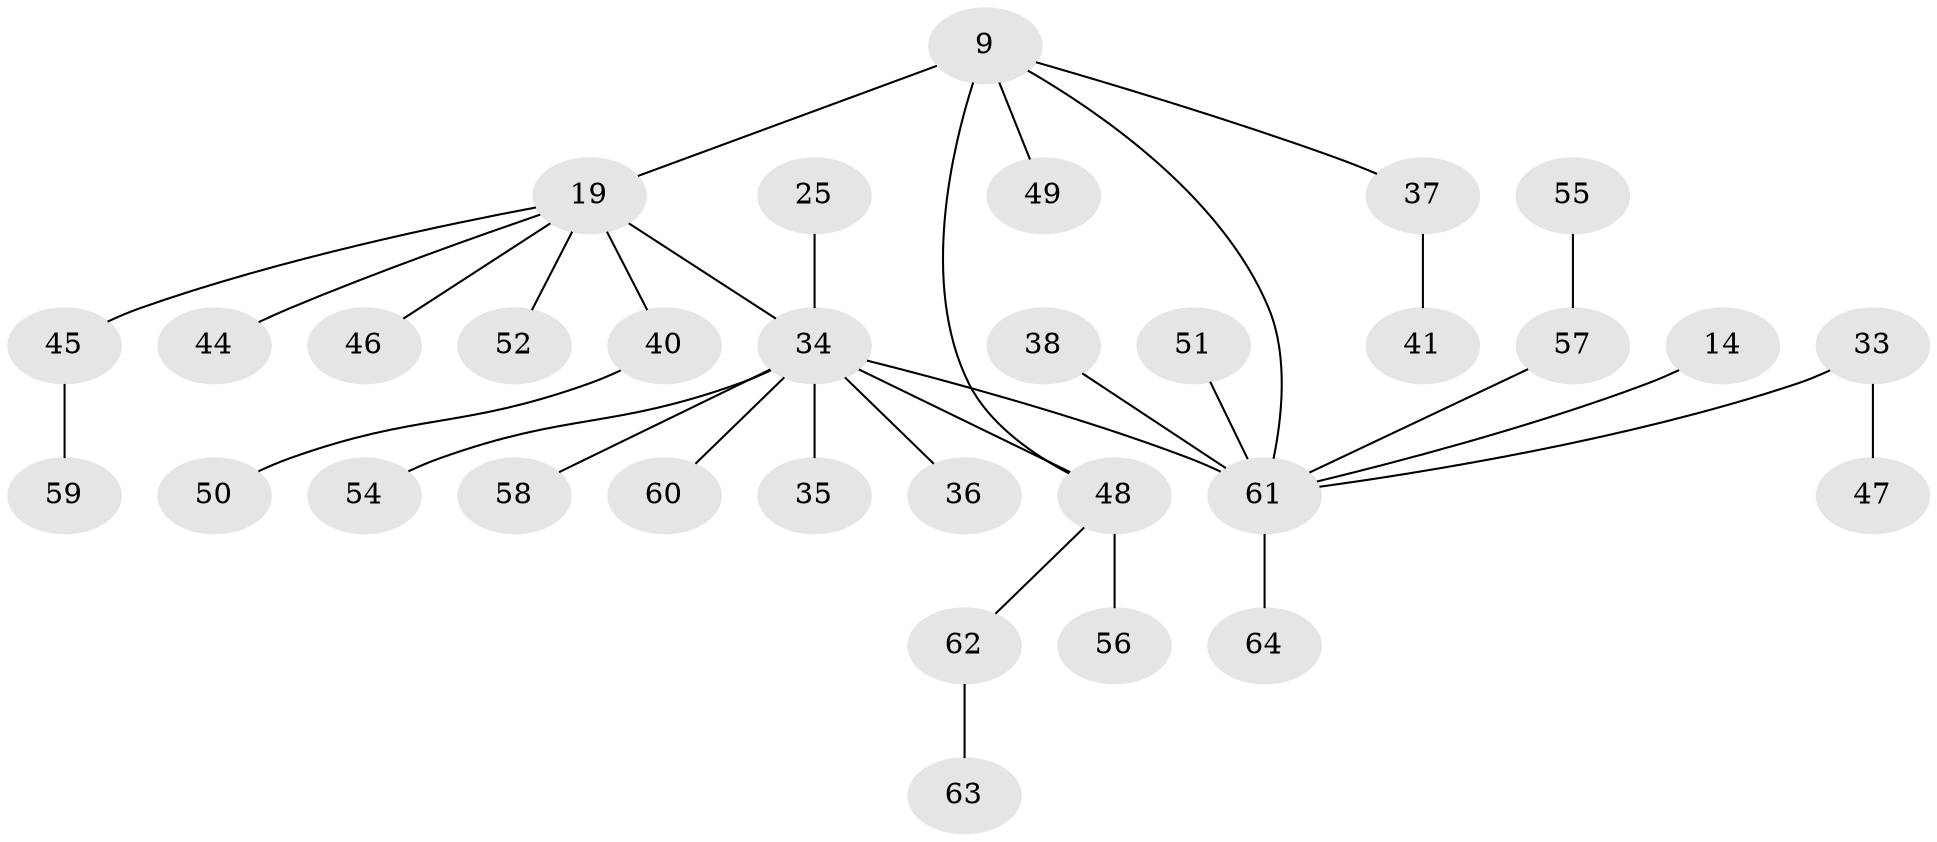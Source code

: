 // original degree distribution, {3: 0.140625, 4: 0.125, 5: 0.015625, 6: 0.03125, 1: 0.4375, 2: 0.25}
// Generated by graph-tools (version 1.1) at 2025/41/03/09/25 04:41:25]
// undirected, 32 vertices, 33 edges
graph export_dot {
graph [start="1"]
  node [color=gray90,style=filled];
  9 [super="+5"];
  14;
  19 [super="+11"];
  25 [super="+21"];
  33;
  34 [super="+6+22+20"];
  35;
  36 [super="+24"];
  37 [super="+12+23+29"];
  38;
  40;
  41;
  44;
  45;
  46;
  47;
  48 [super="+3+32+26"];
  49;
  50;
  51;
  52;
  54;
  55;
  56;
  57 [super="+42"];
  58;
  59;
  60;
  61 [super="+43+39+53"];
  62;
  63;
  64;
  9 -- 19 [weight=2];
  9 -- 48;
  9 -- 49;
  9 -- 61;
  9 -- 37;
  14 -- 61;
  19 -- 40;
  19 -- 44;
  19 -- 46;
  19 -- 52;
  19 -- 45;
  19 -- 34;
  25 -- 34;
  33 -- 47;
  33 -- 61;
  34 -- 48;
  34 -- 54;
  34 -- 35;
  34 -- 58;
  34 -- 60;
  34 -- 61 [weight=3];
  34 -- 36;
  37 -- 41;
  38 -- 61;
  40 -- 50;
  45 -- 59;
  48 -- 56;
  48 -- 62;
  51 -- 61;
  55 -- 57;
  57 -- 61;
  61 -- 64;
  62 -- 63;
}
